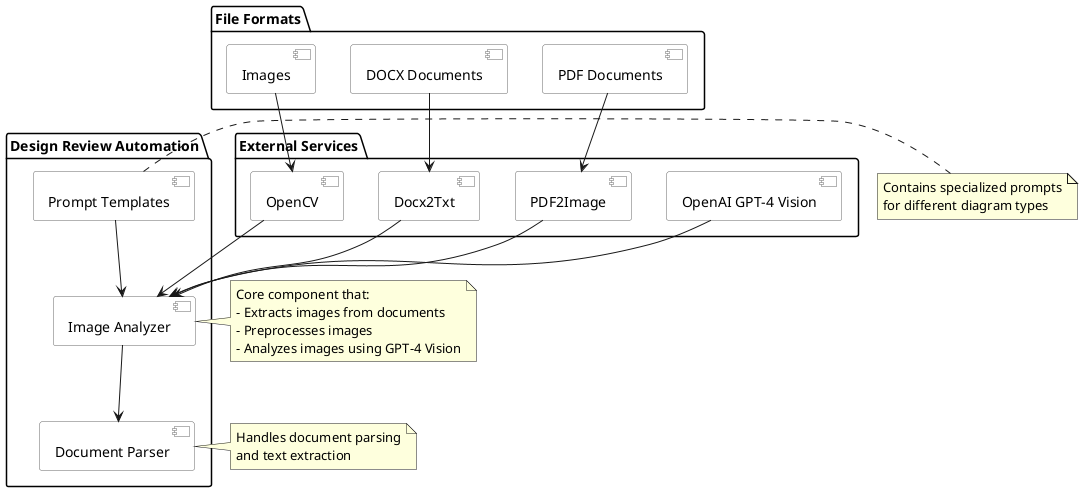 @startuml Component Diagram

' Style settings
skinparam component {
    BackgroundColor White
    BorderColor #666666
}

' Components
package "Design Review Automation" {
    [Image Analyzer] as IA
    [Document Parser] as DP
    [Prompt Templates] as PT
}

package "External Services" {
    [OpenAI GPT-4 Vision] as GPT
    [PDF2Image] as PDF
    [Docx2Txt] as DOCX
    [OpenCV] as CV
}

package "File Formats" {
    [PDF Documents] as PDF_DOC
    [DOCX Documents] as DOCX_DOC
    [Images] as IMG
}

' Relationships
PDF_DOC --> PDF
DOCX_DOC --> DOCX
IMG --> CV

PDF --> IA
DOCX --> IA
CV --> IA
GPT --> IA
PT --> IA

IA --> DP

' Notes
note right of IA
  Core component that:
  - Extracts images from documents
  - Preprocesses images
  - Analyzes images using GPT-4 Vision
end note

note right of DP
  Handles document parsing
  and text extraction
end note

note right of PT
  Contains specialized prompts
  for different diagram types
end note

@enduml 